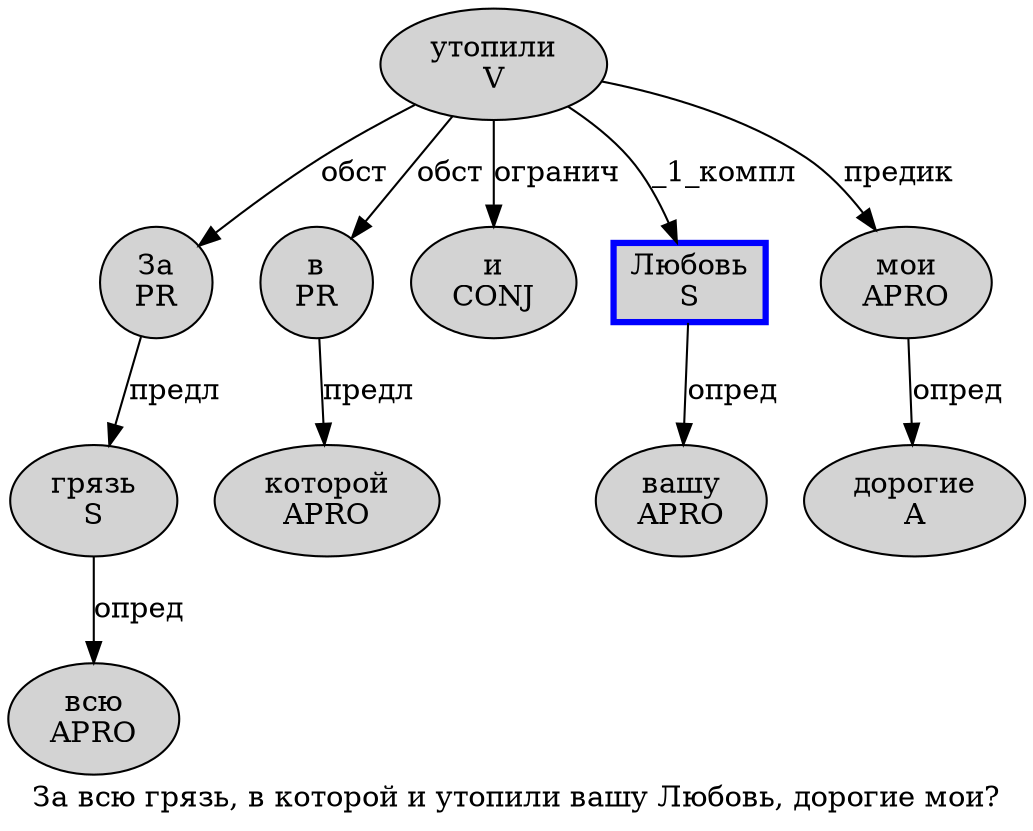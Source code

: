 digraph SENTENCE_3165 {
	graph [label="За всю грязь, в которой и утопили вашу Любовь, дорогие мои?"]
	node [style=filled]
		0 [label="За
PR" color="" fillcolor=lightgray penwidth=1 shape=ellipse]
		1 [label="всю
APRO" color="" fillcolor=lightgray penwidth=1 shape=ellipse]
		2 [label="грязь
S" color="" fillcolor=lightgray penwidth=1 shape=ellipse]
		4 [label="в
PR" color="" fillcolor=lightgray penwidth=1 shape=ellipse]
		5 [label="которой
APRO" color="" fillcolor=lightgray penwidth=1 shape=ellipse]
		6 [label="и
CONJ" color="" fillcolor=lightgray penwidth=1 shape=ellipse]
		7 [label="утопили
V" color="" fillcolor=lightgray penwidth=1 shape=ellipse]
		8 [label="вашу
APRO" color="" fillcolor=lightgray penwidth=1 shape=ellipse]
		9 [label="Любовь
S" color=blue fillcolor=lightgray penwidth=3 shape=box]
		11 [label="дорогие
A" color="" fillcolor=lightgray penwidth=1 shape=ellipse]
		12 [label="мои
APRO" color="" fillcolor=lightgray penwidth=1 shape=ellipse]
			12 -> 11 [label="опред"]
			4 -> 5 [label="предл"]
			0 -> 2 [label="предл"]
			9 -> 8 [label="опред"]
			2 -> 1 [label="опред"]
			7 -> 0 [label="обст"]
			7 -> 4 [label="обст"]
			7 -> 6 [label="огранич"]
			7 -> 9 [label="_1_компл"]
			7 -> 12 [label="предик"]
}